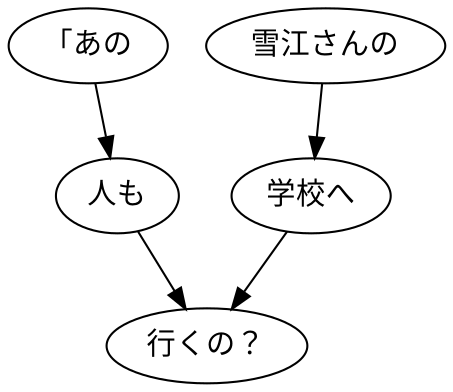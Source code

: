 digraph graph6955 {
	node0 [label="「あの"];
	node1 [label="人も"];
	node2 [label="雪江さんの"];
	node3 [label="学校へ"];
	node4 [label="行くの？"];
	node0 -> node1;
	node1 -> node4;
	node2 -> node3;
	node3 -> node4;
}
